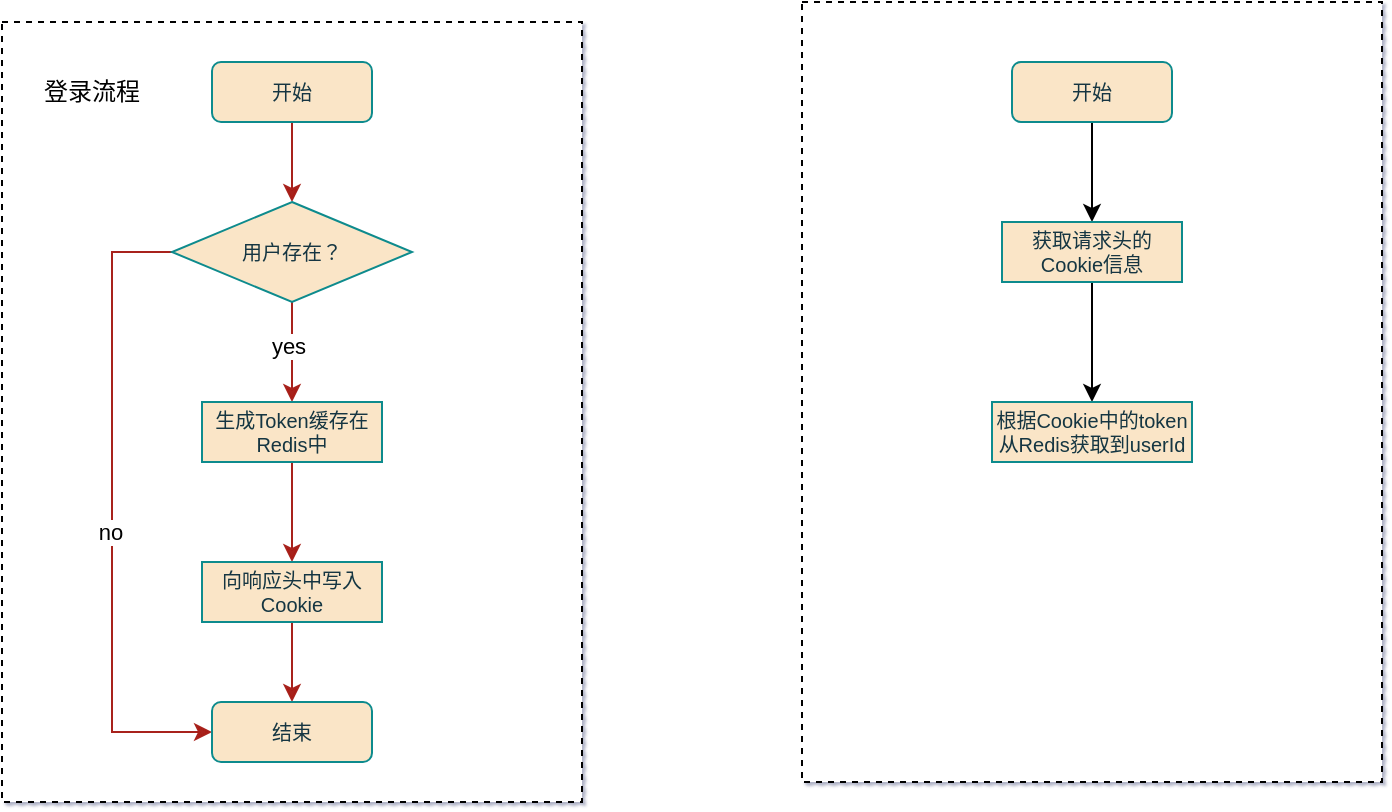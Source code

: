 <mxfile version="28.0.7">
  <diagram name="第 1 页" id="pDh1MaaMRWO0j-szB_NV">
    <mxGraphModel dx="1215" dy="29" grid="1" gridSize="10" guides="1" tooltips="1" connect="1" arrows="1" fold="1" page="0" pageScale="1" pageWidth="827" pageHeight="1169" background="none" math="0" shadow="1">
      <root>
        <mxCell id="0" />
        <mxCell id="1" parent="0" />
        <mxCell id="ddrYuGQ9klJX5eJ3XwgI-15" value="" style="rounded=0;whiteSpace=wrap;html=1;dashed=1;" vertex="1" parent="1">
          <mxGeometry x="-240" y="470" width="290" height="390" as="geometry" />
        </mxCell>
        <mxCell id="ddrYuGQ9klJX5eJ3XwgI-3" style="edgeStyle=orthogonalEdgeStyle;rounded=0;orthogonalLoop=1;jettySize=auto;html=1;exitX=0.5;exitY=1;exitDx=0;exitDy=0;entryX=0.5;entryY=0;entryDx=0;entryDy=0;fontSize=10;labelBackgroundColor=none;strokeColor=#A8201A;fontColor=default;" edge="1" parent="1" source="ddrYuGQ9klJX5eJ3XwgI-1" target="ddrYuGQ9klJX5eJ3XwgI-2">
          <mxGeometry relative="1" as="geometry" />
        </mxCell>
        <mxCell id="ddrYuGQ9klJX5eJ3XwgI-1" value="开始" style="rounded=1;whiteSpace=wrap;html=1;fontSize=10;labelBackgroundColor=none;fillColor=#FAE5C7;strokeColor=#0F8B8D;fontColor=#143642;" vertex="1" parent="1">
          <mxGeometry x="-135" y="490" width="80" height="30" as="geometry" />
        </mxCell>
        <mxCell id="ddrYuGQ9klJX5eJ3XwgI-5" style="edgeStyle=orthogonalEdgeStyle;rounded=0;orthogonalLoop=1;jettySize=auto;html=1;exitX=0.5;exitY=1;exitDx=0;exitDy=0;entryX=0.5;entryY=0;entryDx=0;entryDy=0;labelBackgroundColor=none;strokeColor=#A8201A;fontColor=default;" edge="1" parent="1" source="ddrYuGQ9klJX5eJ3XwgI-2" target="ddrYuGQ9klJX5eJ3XwgI-4">
          <mxGeometry relative="1" as="geometry" />
        </mxCell>
        <mxCell id="ddrYuGQ9klJX5eJ3XwgI-14" value="yes" style="edgeLabel;html=1;align=center;verticalAlign=middle;resizable=0;points=[];" vertex="1" connectable="0" parent="ddrYuGQ9klJX5eJ3XwgI-5">
          <mxGeometry x="-0.126" y="-2" relative="1" as="geometry">
            <mxPoint as="offset" />
          </mxGeometry>
        </mxCell>
        <mxCell id="ddrYuGQ9klJX5eJ3XwgI-11" style="edgeStyle=orthogonalEdgeStyle;rounded=0;orthogonalLoop=1;jettySize=auto;html=1;exitX=0;exitY=0.5;exitDx=0;exitDy=0;entryX=0;entryY=0.5;entryDx=0;entryDy=0;labelBackgroundColor=none;strokeColor=#A8201A;fontColor=default;" edge="1" parent="1" source="ddrYuGQ9klJX5eJ3XwgI-2" target="ddrYuGQ9klJX5eJ3XwgI-9">
          <mxGeometry relative="1" as="geometry">
            <Array as="points">
              <mxPoint x="-185" y="585" />
              <mxPoint x="-185" y="825" />
            </Array>
          </mxGeometry>
        </mxCell>
        <mxCell id="ddrYuGQ9klJX5eJ3XwgI-13" value="no" style="edgeLabel;html=1;align=center;verticalAlign=middle;resizable=0;points=[];" vertex="1" connectable="0" parent="ddrYuGQ9klJX5eJ3XwgI-11">
          <mxGeometry x="0.062" y="-1" relative="1" as="geometry">
            <mxPoint as="offset" />
          </mxGeometry>
        </mxCell>
        <mxCell id="ddrYuGQ9klJX5eJ3XwgI-2" value="用户存在？" style="rhombus;whiteSpace=wrap;html=1;fontSize=10;labelBackgroundColor=none;fillColor=#FAE5C7;strokeColor=#0F8B8D;fontColor=#143642;" vertex="1" parent="1">
          <mxGeometry x="-155" y="560" width="120" height="50" as="geometry" />
        </mxCell>
        <mxCell id="ddrYuGQ9klJX5eJ3XwgI-8" style="edgeStyle=orthogonalEdgeStyle;rounded=0;orthogonalLoop=1;jettySize=auto;html=1;exitX=0.5;exitY=1;exitDx=0;exitDy=0;entryX=0.5;entryY=0;entryDx=0;entryDy=0;labelBackgroundColor=none;strokeColor=#A8201A;fontColor=default;" edge="1" parent="1" source="ddrYuGQ9klJX5eJ3XwgI-4" target="ddrYuGQ9klJX5eJ3XwgI-7">
          <mxGeometry relative="1" as="geometry" />
        </mxCell>
        <mxCell id="ddrYuGQ9klJX5eJ3XwgI-4" value="生成Token缓存在Redis中" style="rounded=0;whiteSpace=wrap;html=1;fontSize=10;labelBackgroundColor=none;fillColor=#FAE5C7;strokeColor=#0F8B8D;fontColor=#143642;" vertex="1" parent="1">
          <mxGeometry x="-140" y="660" width="90" height="30" as="geometry" />
        </mxCell>
        <mxCell id="ddrYuGQ9klJX5eJ3XwgI-10" style="edgeStyle=orthogonalEdgeStyle;rounded=0;orthogonalLoop=1;jettySize=auto;html=1;exitX=0.5;exitY=1;exitDx=0;exitDy=0;entryX=0.5;entryY=0;entryDx=0;entryDy=0;labelBackgroundColor=none;strokeColor=#A8201A;fontColor=default;" edge="1" parent="1" source="ddrYuGQ9klJX5eJ3XwgI-7" target="ddrYuGQ9klJX5eJ3XwgI-9">
          <mxGeometry relative="1" as="geometry" />
        </mxCell>
        <mxCell id="ddrYuGQ9klJX5eJ3XwgI-7" value="向响应头中写入Cookie" style="rounded=0;whiteSpace=wrap;html=1;fontSize=10;labelBackgroundColor=none;fillColor=#FAE5C7;strokeColor=#0F8B8D;fontColor=#143642;" vertex="1" parent="1">
          <mxGeometry x="-140" y="740" width="90" height="30" as="geometry" />
        </mxCell>
        <mxCell id="ddrYuGQ9klJX5eJ3XwgI-9" value="结束" style="rounded=1;whiteSpace=wrap;html=1;fontSize=10;labelBackgroundColor=none;fillColor=#FAE5C7;strokeColor=#0F8B8D;fontColor=#143642;" vertex="1" parent="1">
          <mxGeometry x="-135" y="810" width="80" height="30" as="geometry" />
        </mxCell>
        <mxCell id="ddrYuGQ9klJX5eJ3XwgI-16" value="登录流程" style="text;html=1;align=center;verticalAlign=middle;whiteSpace=wrap;rounded=0;" vertex="1" parent="1">
          <mxGeometry x="-225" y="490" width="60" height="30" as="geometry" />
        </mxCell>
        <mxCell id="ddrYuGQ9klJX5eJ3XwgI-17" value="" style="rounded=0;whiteSpace=wrap;html=1;dashed=1;" vertex="1" parent="1">
          <mxGeometry x="160" y="460" width="290" height="390" as="geometry" />
        </mxCell>
        <mxCell id="ddrYuGQ9klJX5eJ3XwgI-23" style="edgeStyle=orthogonalEdgeStyle;rounded=0;orthogonalLoop=1;jettySize=auto;html=1;exitX=0.5;exitY=1;exitDx=0;exitDy=0;entryX=0.5;entryY=0;entryDx=0;entryDy=0;" edge="1" parent="1" source="ddrYuGQ9klJX5eJ3XwgI-18" target="ddrYuGQ9klJX5eJ3XwgI-22">
          <mxGeometry relative="1" as="geometry" />
        </mxCell>
        <mxCell id="ddrYuGQ9klJX5eJ3XwgI-18" value="开始" style="rounded=1;whiteSpace=wrap;html=1;fontSize=10;labelBackgroundColor=none;fillColor=#FAE5C7;strokeColor=#0F8B8D;fontColor=#143642;" vertex="1" parent="1">
          <mxGeometry x="265" y="490" width="80" height="30" as="geometry" />
        </mxCell>
        <mxCell id="ddrYuGQ9klJX5eJ3XwgI-25" style="edgeStyle=orthogonalEdgeStyle;rounded=0;orthogonalLoop=1;jettySize=auto;html=1;exitX=0.5;exitY=1;exitDx=0;exitDy=0;entryX=0.5;entryY=0;entryDx=0;entryDy=0;" edge="1" parent="1" source="ddrYuGQ9klJX5eJ3XwgI-22" target="ddrYuGQ9klJX5eJ3XwgI-24">
          <mxGeometry relative="1" as="geometry" />
        </mxCell>
        <mxCell id="ddrYuGQ9klJX5eJ3XwgI-22" value="获取请求头的Cookie信息" style="rounded=0;whiteSpace=wrap;html=1;fontSize=10;labelBackgroundColor=none;fillColor=#FAE5C7;strokeColor=#0F8B8D;fontColor=#143642;" vertex="1" parent="1">
          <mxGeometry x="260" y="570" width="90" height="30" as="geometry" />
        </mxCell>
        <mxCell id="ddrYuGQ9klJX5eJ3XwgI-24" value="根据Cookie中的token从Redis获取到userId" style="rounded=0;whiteSpace=wrap;html=1;fontSize=10;labelBackgroundColor=none;fillColor=#FAE5C7;strokeColor=#0F8B8D;fontColor=#143642;" vertex="1" parent="1">
          <mxGeometry x="255" y="660" width="100" height="30" as="geometry" />
        </mxCell>
      </root>
    </mxGraphModel>
  </diagram>
</mxfile>
